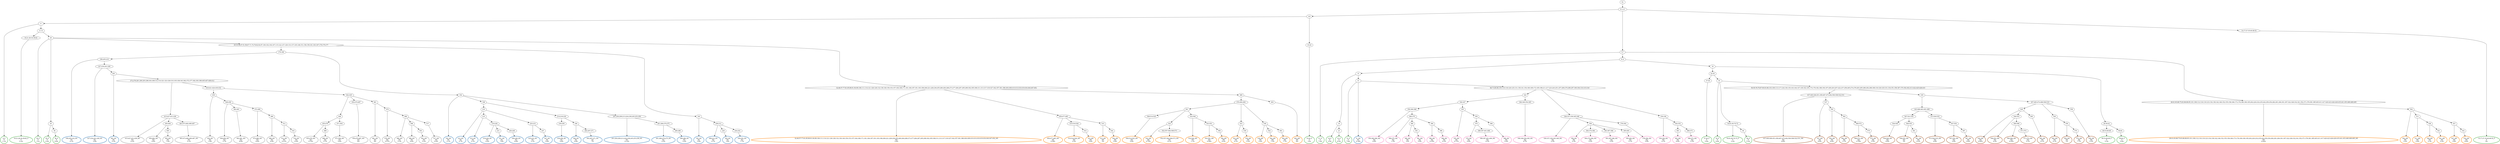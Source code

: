 digraph T {
	{
		rank=same
		276 [penwidth=3,colorscheme=set19,color=3,label="8_P\nP\n1.1%"]
		273 [penwidth=3,colorscheme=set19,color=3,label="16;21;26;34;39;62_P\nP\n5.3%"]
		271 [penwidth=3,colorscheme=set19,color=3,label="20_P\nP\n11%"]
		269 [penwidth=3,colorscheme=set19,color=3,label="45_P\nP\n2.4%"]
		267 [penwidth=3,colorscheme=set19,color=3,label="56_P\nP\n6.9%"]
		265 [penwidth=3,colorscheme=set19,color=3,label="10;24_P\nP\n13%"]
		263 [penwidth=3,colorscheme=set19,color=3,label="5;7_P\nP\n7.4%"]
		259 [penwidth=3,colorscheme=set19,color=3,label="19_P\nP\n3.5%"]
		257 [penwidth=3,colorscheme=set19,color=3,label="23_P\nP\n6.5%"]
		255 [penwidth=3,colorscheme=set19,color=3,label="31_P\nP\n7.9%"]
		251 [penwidth=3,colorscheme=set19,color=3,label="37;44_P\nP\n5.9%"]
		249 [penwidth=3,colorscheme=set19,color=3,label="43_P\nP\n4.6%"]
		247 [penwidth=3,colorscheme=set19,color=3,label="54;61;65;70;72_P\nP\n3.2%"]
		245 [penwidth=3,colorscheme=set19,color=3,label="84_P\nP\n5.3%"]
		242 [penwidth=3,colorscheme=set19,color=3,label="49;53;60;69_P\nP\n5.3%"]
		240 [penwidth=3,colorscheme=set19,color=3,label="59;64_P\nP\n5.9%"]
		238 [penwidth=3,colorscheme=set19,color=3,label="14;17;27;35;40;48;52_P\nP\n5%"]
		234 [penwidth=3,colorscheme=set19,color=2,label="189;205;216_M1\nM1\n4.1%"]
		232 [penwidth=3,colorscheme=set19,color=2,label="227;234;241;249_M1\nM1\n3.9%"]
		230 [penwidth=3,colorscheme=set19,color=2,label="263_M1\nM1\n5.3%"]
		228 [penwidth=3,colorscheme=set19,color=2,label="192_M1\nM1\n2.1%"]
		225 [penwidth=3,colorscheme=set19,color=2,label="210_M1\nM1\n2.7%"]
		223 [penwidth=3,colorscheme=set19,color=2,label="215_M1\nM1\n2.1%"]
		221 [penwidth=3,colorscheme=set19,color=2,label="219;226_M1\nM1\n4.4%"]
		219 [penwidth=3,colorscheme=set19,color=2,label="231_M1\nM1\n7.8%"]
		217 [penwidth=3,colorscheme=set19,color=2,label="240;248_M1\nM1\n6.8%"]
		215 [penwidth=3,colorscheme=set19,color=2,label="225;233_M1\nM1\n3.1%"]
		213 [penwidth=3,colorscheme=set19,color=2,label="247_M1\nM1\n5.8%"]
		210 [penwidth=3,colorscheme=set19,color=2,label="239;259_M1\nM1\n5.6%"]
		208 [penwidth=3,colorscheme=set19,color=2,label="246_M1\nM1\n4.8%"]
		206 [penwidth=3,colorscheme=set19,color=2,label="262;267;271_M1\nM1\n7%"]
		204 [penwidth=3,colorscheme=set19,color=2,label="201;204;209;213;224;238;245;253;258_M1\nM1\n0.12%"]
		202 [penwidth=3,colorscheme=set19,color=2,label="261;266;270;275_M1\nM1\n2.5%"]
		200 [penwidth=3,colorscheme=set19,color=2,label="280;286_M1\nM1\n5.4%"]
		198 [penwidth=3,colorscheme=set19,color=2,label="183_M1\nM1\n3.9%"]
		196 [penwidth=3,colorscheme=set19,color=2,label="208;212_M1\nM1\n4.7%"]
		194 [penwidth=3,colorscheme=set19,color=2,label="229_M1\nM1\n10%"]
		192 [penwidth=3,colorscheme=set19,color=2,label="244;252_M1\nM1\n7.7%"]
		191 [penwidth=3,colorscheme=set19,color=2,label="31_M1\nM1\n0.16%"]
		186 [penwidth=3,colorscheme=set19,color=8,label="350;360;366_M2\nM2\n4.8%"]
		184 [penwidth=3,colorscheme=set19,color=8,label="369;375_M2\nM2\n1.5%"]
		182 [penwidth=3,colorscheme=set19,color=8,label="380_M2\nM2\n12%"]
		180 [penwidth=3,colorscheme=set19,color=8,label="391_M2\nM2\n5.9%"]
		178 [penwidth=3,colorscheme=set19,color=8,label="390_M2\nM2\n0.35%"]
		176 [penwidth=3,colorscheme=set19,color=8,label="398_M2\nM2\n6.3%"]
		174 [penwidth=3,colorscheme=set19,color=8,label="355_M2\nM2\n0.71%"]
		171 [penwidth=3,colorscheme=set19,color=8,label="379_M2\nM2\n4.8%"]
		169 [penwidth=3,colorscheme=set19,color=8,label="389;397;401;406_M2\nM2\n6.3%"]
		167 [penwidth=3,colorscheme=set19,color=8,label="388_M2\nM2\n5.4%"]
		165 [penwidth=3,colorscheme=set19,color=8,label="346;349;354;365_M2\nM2\n9.7%"]
		163 [penwidth=3,colorscheme=set19,color=8,label="326;337;339;345;348_M2\nM2\n2.5%"]
		161 [penwidth=3,colorscheme=set19,color=8,label="358_M2\nM2\n2.3%"]
		159 [penwidth=3,colorscheme=set19,color=8,label="364;374;384_M2\nM2\n5.2%"]
		157 [penwidth=3,colorscheme=set19,color=8,label="383;387;396_M2\nM2\n5.5%"]
		155 [penwidth=3,colorscheme=set19,color=8,label="395;400_M2\nM2\n5.1%"]
		153 [penwidth=3,colorscheme=set19,color=8,label="378;394_M2\nM2\n5.9%"]
		151 [penwidth=3,colorscheme=set19,color=8,label="330;336_M2\nM2\n4.1%"]
		148 [penwidth=3,colorscheme=set19,color=8,label="363_M2\nM2\n6.6%"]
		146 [penwidth=3,colorscheme=set19,color=8,label="368;373_M2\nM2\n5.3%"]
		143 [penwidth=3,colorscheme=set19,color=9,label="415;427;431;438_M3\nM3\n4.2%"]
		141 [penwidth=3,colorscheme=set19,color=9,label="450;464_M3\nM3\n4.9%"]
		139 [penwidth=3,colorscheme=set19,color=9,label="505_M3\nM3\n7.4%"]
		137 [penwidth=3,colorscheme=set19,color=9,label="463;473;482;490;497_M3\nM3\n5.1%"]
		134 [penwidth=3,colorscheme=set19,color=9,label="436_M3\nM3\n1.8%"]
		132 [penwidth=3,colorscheme=set19,color=9,label="449;456_M3\nM3\n3.7%"]
		130 [penwidth=3,colorscheme=set19,color=9,label="462;481_M3\nM3\n8.8%"]
		128 [penwidth=3,colorscheme=set19,color=9,label="472;480_M3\nM3\n6.6%"]
		126 [penwidth=3,colorscheme=set19,color=9,label="489_M3\nM3\n4.9%"]
		124 [penwidth=3,colorscheme=set19,color=9,label="512_M3\nM3\n0.21%"]
		122 [penwidth=3,colorscheme=set19,color=9,label="518_M3\nM3\n6.4%"]
		118 [penwidth=3,colorscheme=set19,color=9,label="455;479_M3\nM3\n0.72%"]
		116 [penwidth=3,colorscheme=set19,color=9,label="488_M3\nM3\n5.7%"]
		114 [penwidth=3,colorscheme=set19,color=9,label="471;504_M3\nM3\n5.6%"]
		112 [penwidth=3,colorscheme=set19,color=9,label="454;470;487_M3\nM3\n6%"]
		110 [penwidth=3,colorscheme=set19,color=9,label="461_M3\nM3\n6%"]
		108 [penwidth=3,colorscheme=set19,color=9,label="478_M3\nM3\n0.57%"]
		106 [penwidth=3,colorscheme=set19,color=9,label="486_M3\nM3\n5.3%"]
		104 [penwidth=3,colorscheme=set19,color=9,label="496_M3\nM3\n4.6%"]
		102 [penwidth=3,colorscheme=set19,color=9,label="503_M3\nM3\n5.2%"]
		100 [penwidth=3,colorscheme=set19,color=9,label="517_M3\nM3\n6.4%"]
		97 [penwidth=3,colorscheme=set19,color=7,label="437;440;446;451;458;467;475;492;500;508;522;531_M4\nM4\n8.8%"]
		95 [penwidth=3,colorscheme=set19,color=7,label="537_M4\nM4\n6.6%"]
		93 [penwidth=3,colorscheme=set19,color=7,label="550_M4\nM4\n6.6%"]
		91 [penwidth=3,colorscheme=set19,color=7,label="562_M4\nM4\n3.7%"]
		89 [penwidth=3,colorscheme=set19,color=7,label="568;572_M4\nM4\n0.79%"]
		87 [penwidth=3,colorscheme=set19,color=7,label="575_M4\nM4\n5.5%"]
		82 [penwidth=3,colorscheme=set19,color=7,label="536;549_M4\nM4\n6.9%"]
		80 [penwidth=3,colorscheme=set19,color=7,label="548;555_M4\nM4\n3%"]
		78 [penwidth=3,colorscheme=set19,color=7,label="561_M4\nM4\n6.2%"]
		76 [penwidth=3,colorscheme=set19,color=7,label="513;520;535_M4\nM4\n4.8%"]
		74 [penwidth=3,colorscheme=set19,color=7,label="547;554_M4\nM4\n2.8%"]
		72 [penwidth=3,colorscheme=set19,color=7,label="567_M4\nM4\n9.6%"]
		69 [penwidth=3,colorscheme=set19,color=7,label="529_M4\nM4\n0.92%"]
		67 [penwidth=3,colorscheme=set19,color=7,label="546;553_M4\nM4\n4.2%"]
		65 [penwidth=3,colorscheme=set19,color=7,label="560;566_M4\nM4\n0.25%"]
		63 [penwidth=3,colorscheme=set19,color=7,label="571;574_M4\nM4\n5.1%"]
		61 [penwidth=3,colorscheme=set19,color=7,label="565_M4\nM4\n6.1%"]
		59 [penwidth=3,colorscheme=set19,color=7,label="545_M4\nM4\n4.1%"]
		57 [penwidth=3,colorscheme=set19,color=7,label="559_M4\nM4\n1%"]
		55 [penwidth=3,colorscheme=set19,color=7,label="570_M4\nM4\n7.7%"]
		53 [penwidth=3,colorscheme=set19,color=7,label="558_M4\nM4\n5.3%"]
		51 [penwidth=3,colorscheme=set19,color=5,label="32;46;57;77;81;85;89;91;94;99;106;111;114;121;126;128;132;136;140;150;153;157;164;168;171;181;184;187;191;193;196;206;221;228;236;255;260;264;268;273;277;284;287;295;299;302;305;306;311;313;317;319;327;342;357;361;386;404;408;410;414;416;419;434;444;447;452_M5\nM5\n3.8%"]
		49 [penwidth=3,colorscheme=set19,color=5,label="459;477;485_M5\nM5\n0.38%"]
		47 [penwidth=3,colorscheme=set19,color=5,label="510;516;526_M5\nM5\n2.5%"]
		45 [penwidth=3,colorscheme=set19,color=5,label="533_M5\nM5\n5.6%"]
		43 [penwidth=3,colorscheme=set19,color=5,label="515_M5\nM5\n3%"]
		41 [penwidth=3,colorscheme=set19,color=5,label="544_M5\nM5\n5.9%"]
		36 [penwidth=3,colorscheme=set19,color=5,label="509;514;525_M5\nM5\n5.9%"]
		34 [penwidth=3,colorscheme=set19,color=5,label="524_M5\nM5\n0.75%"]
		32 [penwidth=3,colorscheme=set19,color=5,label="552;557;564;569;573_M5\nM5\n6.1%"]
		30 [penwidth=3,colorscheme=set19,color=5,label="532;540_M5\nM5\n1.1%"]
		28 [penwidth=3,colorscheme=set19,color=5,label="543;551_M5\nM5\n0.59%"]
		26 [penwidth=3,colorscheme=set19,color=5,label="556_M5\nM5\n6.4%"]
		24 [penwidth=3,colorscheme=set19,color=5,label="523_M5\nM5\n4.1%"]
		22 [penwidth=3,colorscheme=set19,color=5,label="539_M5\nM5\n5.2%"]
		20 [penwidth=3,colorscheme=set19,color=5,label="538_M5\nM5\n3.4%"]
		18 [penwidth=3,colorscheme=set19,color=5,label="542_M5\nM5\n7.5%"]
		16 [penwidth=3,colorscheme=set19,color=5,label="563_M5\nM5\n7.7%"]
		14 [penwidth=3,colorscheme=set19,color=5,label="493_M5\nM5\n6%"]
		12 [penwidth=3,colorscheme=set19,color=5,label="28;41;63;68;75;83;86;88;95;101;108;112;116;119;123;134;138;142;146;152;155;158;166;173;176;180;190;195;202;220;232;235;242;250;254;282;291;294;301;307;322;328;332;341;352;371;376;381;385;403;411;417;420;423;426;429;435;441;453;460;469;495_M5\nM5\n0.04%"]
		10 [penwidth=3,colorscheme=set19,color=5,label="502_M5\nM5\n3.2%"]
		8 [penwidth=3,colorscheme=set19,color=5,label="511_M5\nM5\n2.8%"]
		6 [penwidth=3,colorscheme=set19,color=5,label="528_M5\nM5\n2.3%"]
		4 [penwidth=3,colorscheme=set19,color=5,label="541_M5\nM5\n5.2%"]
		2 [penwidth=3,colorscheme=set19,color=5,label="527_M5\nM5\n3.8%"]
		0 [penwidth=3,colorscheme=set19,color=5,label="534_M5\nM5\n6.6%"]
	}
	280 [label="GL"]
	279 [label="0;1;2;3"]
	278 [label="4;6"]
	277 [label="8"]
	275 [label="11;13"]
	274 [label="16;21;26;34;39;62"]
	272 [label="20"]
	270 [label="45"]
	268 [label="56"]
	266 [label="10;24"]
	264 [label="5;7"]
	262 [label="9;12"]
	261 [label="15"]
	260 [label="19"]
	258 [label="23"]
	256 [label="31"]
	254 [label="18"]
	253 [label="22;30"]
	252 [label="37;44"]
	250 [label="43"]
	248 [label="54;61;65;70;72"]
	246 [label="84"]
	244 [label="29;36;42"]
	243 [label="49;53;60;69"]
	241 [label="59;64"]
	239 [label="14;17;27;35;40;48;52"]
	237 [label="25;33;38;47;51;58;67;71;74;78;82;92;97;100;102;104;107;115;122;127;129;133;137;145;148;151;156;159;161;163;167;170;175;177"]
	236 [label="179;186"]
	235 [label="189;205;216"]
	233 [label="227;234;241;249"]
	231 [label="263"]
	229 [label="192"]
	227 [label="199"]
	226 [label="210"]
	224 [label="215"]
	222 [label="219;226"]
	220 [label="231"]
	218 [label="240;248"]
	216 [label="225;233"]
	214 [label="247"]
	212 [label="214;218;230"]
	211 [label="239;259"]
	209 [label="246"]
	207 [label="262;267;271"]
	205 [label="201;204;209;213;224;238;245;253;258"]
	203 [label="261;266;270;275"]
	201 [label="280;286"]
	199 [label="183"]
	197 [label="208;212"]
	195 [label="229"]
	193 [label="244;252"]
	190 [label="66;73;80;96;105;110;118;120;125;131;139;141;154;160;169;172;185;198;211;217;223;243;251;257;269;279;289;297;300;304;310;315;318"]
	189 [label="324"]
	188 [label="340;347"]
	187 [label="350;360;366"]
	185 [label="369;375"]
	183 [label="380"]
	181 [label="391"]
	179 [label="390"]
	177 [label="398"]
	175 [label="355"]
	173 [label="359"]
	172 [label="379"]
	170 [label="389;397;401;406"]
	168 [label="388"]
	166 [label="346;349;354;365"]
	164 [label="326;337;339;345;348"]
	162 [label="358"]
	160 [label="364;374;384"]
	158 [label="383;387;396"]
	156 [label="395;400"]
	154 [label="378;394"]
	152 [label="330;336"]
	150 [label="344;353"]
	149 [label="363"]
	147 [label="368;373"]
	145 [label="272;276;281;290;293;298;303;309;312;314;321;323;329;333;335;338;343;362;372;377;382;393;399;405;407;409;412"]
	144 [label="415;427;431;438"]
	142 [label="450;464"]
	140 [label="505"]
	138 [label="463;473;482;490;497"]
	136 [label="418;421;424;430;432"]
	135 [label="436"]
	133 [label="449;456"]
	131 [label="462;481"]
	129 [label="472;480"]
	127 [label="489"]
	125 [label="512"]
	123 [label="518"]
	121 [label="442;445"]
	120 [label="448"]
	119 [label="455;479"]
	117 [label="488"]
	115 [label="471;504"]
	113 [label="454;470;487"]
	111 [label="461"]
	109 [label="478"]
	107 [label="486"]
	105 [label="496"]
	103 [label="503"]
	101 [label="517"]
	99 [label="50;55;76;79;87;90;93;98;103;109;113;117;124;130;135;143;144;147;149;162;165;174;178;182;188;194;197;200;203;207;222;237;256;265;274;278;283;285;288;292;296;308;316;320;325;331;334;351;356;367;370;392;402;413;422;425;428;433"]
	98 [label="437;440;446;451;458;467;475;492;500;508;522;531"]
	96 [label="537"]
	94 [label="550"]
	92 [label="562"]
	90 [label="568;572"]
	88 [label="575"]
	86 [label="439"]
	85 [label="443;466;483;491;499"]
	84 [label="507;521;530"]
	83 [label="536;549"]
	81 [label="548;555"]
	79 [label="561"]
	77 [label="513;520;535"]
	75 [label="547;554"]
	73 [label="567"]
	71 [label="457;465;474;498;506;519"]
	70 [label="529"]
	68 [label="546;553"]
	66 [label="560;566"]
	64 [label="571;574"]
	62 [label="565"]
	60 [label="545"]
	58 [label="559"]
	56 [label="570"]
	54 [label="558"]
	52 [label="32;46;57;77;81;85;89;91;94;99;106;111;114;121;126;128;132;136;140;150;153;157;164;168;171;181;184;187;191;193;196;206;221;228;236;255;260;264;268;273;277;284;287;295;299;302;305;306;311;313;317;319;327;342;357;361;386;404;408;410;414;416;419;434;444;447;452"]
	50 [label="459;477;485"]
	48 [label="510;516;526"]
	46 [label="533"]
	44 [label="515"]
	42 [label="544"]
	40 [label="468"]
	39 [label="476;484;494"]
	38 [label="501"]
	37 [label="509;514;525"]
	35 [label="524"]
	33 [label="552;557;564;569;573"]
	31 [label="532;540"]
	29 [label="543;551"]
	27 [label="556"]
	25 [label="523"]
	23 [label="539"]
	21 [label="538"]
	19 [label="542"]
	17 [label="563"]
	15 [label="493"]
	13 [label="28;41;63;68;75;83;86;88;95;101;108;112;116;119;123;134;138;142;146;152;155;158;166;173;176;180;190;195;202;220;232;235;242;250;254;282;291;294;301;307;322;328;332;341;352;371;376;381;385;403;411;417;420;423;426;429;435;441;453;460;469;495"]
	11 [label="502"]
	9 [label="511"]
	7 [label="528"]
	5 [label="541"]
	3 [label="527"]
	1 [label="534"]
	280 -> 279
	279 -> 278
	279 -> 264
	279 -> 239
	278 -> 277
	278 -> 266
	277 -> 276
	277 -> 275
	275 -> 274
	275 -> 272
	274 -> 273
	272 -> 271
	272 -> 270
	272 -> 237
	272 -> 52
	270 -> 269
	270 -> 268
	268 -> 267
	266 -> 265
	264 -> 263
	264 -> 262
	264 -> 13
	262 -> 261
	262 -> 254
	261 -> 260
	261 -> 256
	260 -> 259
	260 -> 258
	258 -> 257
	256 -> 255
	256 -> 191
	256 -> 190
	254 -> 253
	254 -> 244
	253 -> 252
	253 -> 250
	252 -> 251
	250 -> 249
	250 -> 248
	250 -> 99
	248 -> 247
	248 -> 246
	246 -> 245
	244 -> 243
	244 -> 241
	243 -> 242
	241 -> 240
	239 -> 238
	237 -> 236
	237 -> 199
	236 -> 235
	236 -> 229
	235 -> 234
	235 -> 233
	233 -> 232
	233 -> 231
	231 -> 230
	231 -> 145
	229 -> 228
	229 -> 227
	229 -> 205
	227 -> 226
	227 -> 212
	226 -> 225
	226 -> 224
	226 -> 216
	224 -> 223
	224 -> 222
	222 -> 221
	222 -> 220
	222 -> 218
	220 -> 219
	218 -> 217
	216 -> 215
	216 -> 214
	214 -> 213
	212 -> 211
	212 -> 209
	211 -> 210
	209 -> 208
	209 -> 207
	207 -> 206
	205 -> 204
	205 -> 203
	203 -> 202
	203 -> 201
	201 -> 200
	199 -> 198
	199 -> 197
	197 -> 196
	197 -> 195
	197 -> 193
	195 -> 194
	193 -> 192
	190 -> 189
	190 -> 164
	190 -> 152
	189 -> 188
	189 -> 166
	188 -> 187
	188 -> 175
	187 -> 186
	187 -> 185
	185 -> 184
	185 -> 183
	185 -> 179
	183 -> 182
	183 -> 181
	181 -> 180
	179 -> 178
	179 -> 177
	177 -> 176
	175 -> 174
	175 -> 173
	173 -> 172
	173 -> 168
	172 -> 171
	172 -> 170
	170 -> 169
	168 -> 167
	166 -> 165
	164 -> 163
	164 -> 162
	164 -> 154
	162 -> 161
	162 -> 160
	162 -> 158
	162 -> 156
	160 -> 159
	158 -> 157
	156 -> 155
	154 -> 153
	152 -> 151
	152 -> 150
	150 -> 149
	150 -> 147
	149 -> 148
	147 -> 146
	145 -> 144
	145 -> 136
	144 -> 143
	144 -> 142
	144 -> 138
	142 -> 141
	142 -> 140
	140 -> 139
	138 -> 137
	136 -> 135
	136 -> 121
	135 -> 134
	135 -> 133
	133 -> 132
	133 -> 131
	133 -> 129
	131 -> 130
	129 -> 128
	129 -> 127
	127 -> 126
	127 -> 125
	125 -> 124
	125 -> 123
	123 -> 122
	121 -> 120
	121 -> 113
	121 -> 111
	120 -> 119
	120 -> 115
	119 -> 118
	119 -> 117
	117 -> 116
	115 -> 114
	113 -> 112
	111 -> 110
	111 -> 109
	109 -> 108
	109 -> 107
	107 -> 106
	107 -> 105
	107 -> 101
	105 -> 104
	105 -> 103
	103 -> 102
	101 -> 100
	99 -> 98
	99 -> 86
	98 -> 97
	98 -> 96
	96 -> 95
	96 -> 94
	94 -> 93
	94 -> 92
	92 -> 91
	92 -> 90
	90 -> 89
	90 -> 88
	88 -> 87
	86 -> 85
	86 -> 71
	85 -> 84
	85 -> 77
	84 -> 83
	84 -> 81
	83 -> 82
	81 -> 80
	81 -> 79
	79 -> 78
	77 -> 76
	77 -> 75
	75 -> 74
	75 -> 73
	73 -> 72
	71 -> 70
	71 -> 60
	71 -> 54
	70 -> 69
	70 -> 68
	70 -> 62
	68 -> 67
	68 -> 66
	66 -> 65
	66 -> 64
	64 -> 63
	62 -> 61
	60 -> 59
	60 -> 58
	58 -> 57
	58 -> 56
	56 -> 55
	54 -> 53
	52 -> 51
	52 -> 50
	52 -> 40
	50 -> 49
	50 -> 48
	50 -> 44
	48 -> 47
	48 -> 46
	46 -> 45
	44 -> 43
	44 -> 42
	42 -> 41
	40 -> 39
	40 -> 15
	39 -> 38
	39 -> 25
	39 -> 21
	38 -> 37
	38 -> 35
	38 -> 31
	37 -> 36
	35 -> 34
	35 -> 33
	33 -> 32
	31 -> 30
	31 -> 29
	29 -> 28
	29 -> 27
	27 -> 26
	25 -> 24
	25 -> 23
	23 -> 22
	21 -> 20
	21 -> 19
	21 -> 17
	19 -> 18
	17 -> 16
	15 -> 14
	13 -> 12
	13 -> 11
	11 -> 10
	11 -> 9
	11 -> 3
	9 -> 8
	9 -> 7
	7 -> 6
	7 -> 5
	5 -> 4
	3 -> 2
	3 -> 1
	1 -> 0
}
